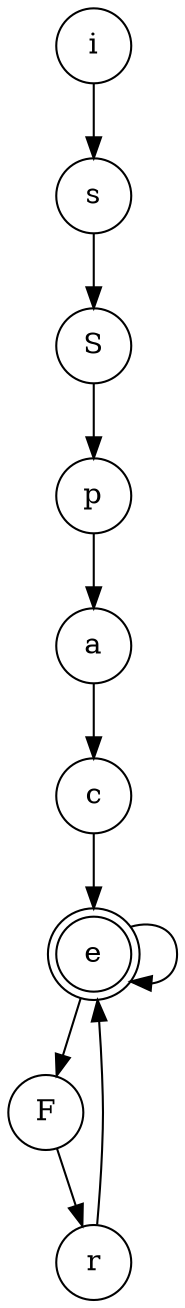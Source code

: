 digraph {   
    node [shape = doublecircle, color = black] e ;
    node [shape = circle];
    node [color= black];
    i -> s -> S -> p -> a -> c -> e -> F -> r -> e -> e;	
}